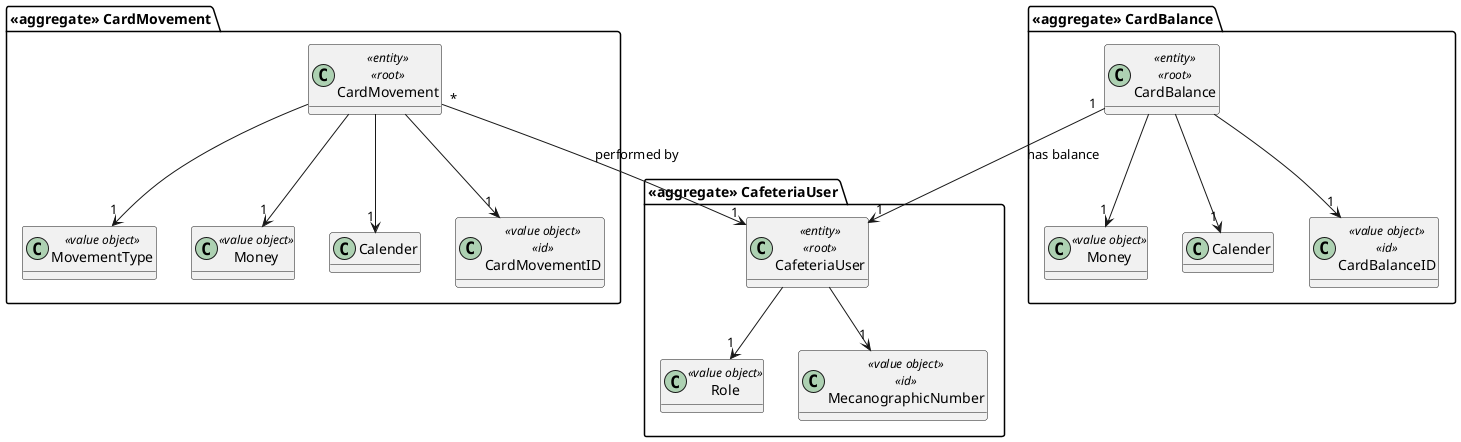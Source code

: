 @startuml

skinparam classAttributeIconSize 0
hide empty attributes

package "<<aggregate>> CafeteriaUser" {
    class CafeteriaUser <<entity>> <<root>> {
    }

    class Role <<value object>> {
    }

    class MecanographicNumber <<value object>> <<id>> {
    }

    CafeteriaUser --> "1" Role
    CafeteriaUser --> "1" MecanographicNumber
}

package "<<aggregate>> CardMovement" {
    class CardMovement <<entity>> <<root>> {
    }

    class MovementType <<value object>> {
    }

    class Money <<value object>> {
    }

    class Calender {
    }

    class CardMovementID <<value object>> <<id>> {
    }

    CardMovement --> "1" MovementType
    CardMovement --> "1" Money
    CardMovement --> "1" Calender
    CardMovement --> "1" CardMovementID
}

package "<<aggregate>> CardBalance" {
    class CardBalance <<entity>> <<root>> {
    }

    class Money <<value object>> {
    }

    class Calender {
    }

    class CardBalanceID <<value object>> <<id>> {
    }

    CardBalance --> "1" Money
    CardBalance --> "1" Calender
    CardBalance --> "1" CardBalanceID
}

CardMovement "*" --> "1" CafeteriaUser : performed by
CardBalance "1" --> "1" CafeteriaUser : has balance

@enduml
